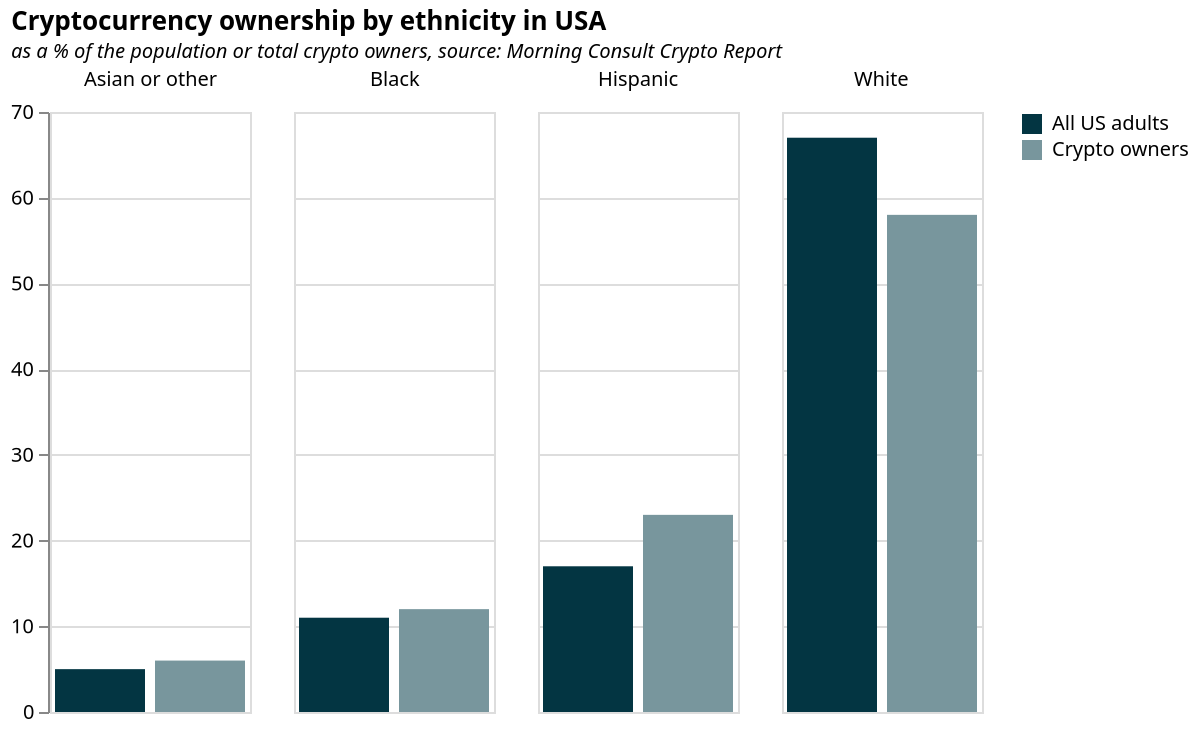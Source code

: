 {
  "$schema": "https://vega.github.io/schema/vega-lite/v5.json",
  "height": 300,
  "width": 100,
  "title": {
    "text": "Cryptocurrency ownership by ethnicity in USA",
    "subtitle": "as a % of the population or total crypto owners, source: Morning Consult Crypto Report",
    "subtitleFontStyle": "italic",
    "subtitleFontSize": 10,
    "anchor": "start",
    "color": "black"
  },
  "data": {
    "values": [
      {
        "category": "All US adults",
        "Ethnicity": "White",
        "value": 67
      },
      {
        "category": "All US adults",
        "Ethnicity": "Black",
        "value": 11
      },
      {
        "category": "All US adults",
        "Ethnicity": "Hispanic",
        "value": 17
      },
      {
        "category": "All US adults",
        "Ethnicity": "Asian or other",
        "value": 5
      },
      {
        "category": "Crypto owners",
        "Ethnicity": "White",
        "value": 58
      },
      {
        "category": "Crypto owners",
        "Ethnicity": "Black",
        "value": 12
      },
      {
        "category": "Crypto owners",
        "Ethnicity": "Hispanic",
        "value": 23
      },
      {
        "category": "Crypto owners",
        "Ethnicity": "Asian or other",
        "value": 6
      }
    ]
  },
  "mark": "bar",
  "encoding": {
    "column": {
      "field": "Ethnicity",
      "type": "nominal",
      "title": null
    },
    "x": {
      "field": "category",
      "type": "nominal",
      "axis": null
    },
    "y": {
      "field": "value",
      "type": "quantitative",
      "axis": {
        "title": null
      }
    },
    "color": {
      "field": "category",
      "title": null,
      "scale": {
        "range": [
          "#033542",
          "#78969d"
        ]
      }
    }
  }
}